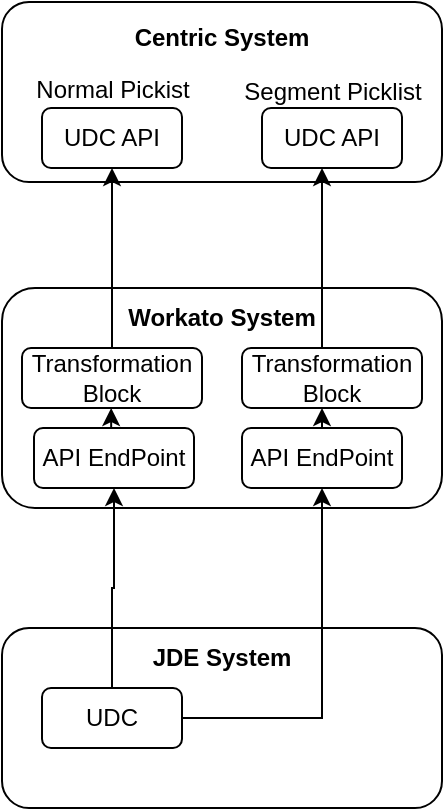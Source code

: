<mxfile version="28.1.2">
  <diagram name="Page-1" id="g40_yErfnMSdGFsgv9N8">
    <mxGraphModel dx="873" dy="463" grid="1" gridSize="10" guides="1" tooltips="1" connect="1" arrows="1" fold="1" page="1" pageScale="1" pageWidth="827" pageHeight="1169" math="0" shadow="0">
      <root>
        <mxCell id="0" />
        <mxCell id="1" parent="0" />
        <mxCell id="LAjlM9yfS_SLyYXFlA3R-94" value="" style="rounded=1;whiteSpace=wrap;html=1;" vertex="1" parent="1">
          <mxGeometry x="330" y="50" width="220" height="90" as="geometry" />
        </mxCell>
        <mxCell id="LAjlM9yfS_SLyYXFlA3R-95" value="Centric System" style="text;html=1;align=center;verticalAlign=middle;whiteSpace=wrap;rounded=0;fontStyle=1" vertex="1" parent="1">
          <mxGeometry x="390" y="53" width="100" height="30" as="geometry" />
        </mxCell>
        <mxCell id="LAjlM9yfS_SLyYXFlA3R-96" value="Normal Pickist" style="text;html=1;align=center;verticalAlign=middle;whiteSpace=wrap;rounded=0;" vertex="1" parent="1">
          <mxGeometry x="342.5" y="79" width="85" height="30" as="geometry" />
        </mxCell>
        <mxCell id="LAjlM9yfS_SLyYXFlA3R-97" value="Segment Picklist" style="text;html=1;align=center;verticalAlign=middle;whiteSpace=wrap;rounded=0;" vertex="1" parent="1">
          <mxGeometry x="444.5" y="80" width="101" height="30" as="geometry" />
        </mxCell>
        <mxCell id="LAjlM9yfS_SLyYXFlA3R-98" value="UDC API" style="rounded=1;whiteSpace=wrap;html=1;" vertex="1" parent="1">
          <mxGeometry x="350" y="103" width="70" height="30" as="geometry" />
        </mxCell>
        <mxCell id="LAjlM9yfS_SLyYXFlA3R-99" value="UDC API" style="rounded=1;whiteSpace=wrap;html=1;" vertex="1" parent="1">
          <mxGeometry x="460" y="103" width="70" height="30" as="geometry" />
        </mxCell>
        <mxCell id="LAjlM9yfS_SLyYXFlA3R-100" value="" style="rounded=1;whiteSpace=wrap;html=1;" vertex="1" parent="1">
          <mxGeometry x="330" y="193" width="220" height="110" as="geometry" />
        </mxCell>
        <mxCell id="LAjlM9yfS_SLyYXFlA3R-101" value="" style="rounded=1;whiteSpace=wrap;html=1;" vertex="1" parent="1">
          <mxGeometry x="330" y="363" width="220" height="90" as="geometry" />
        </mxCell>
        <mxCell id="LAjlM9yfS_SLyYXFlA3R-102" value="" style="edgeStyle=orthogonalEdgeStyle;rounded=0;orthogonalLoop=1;jettySize=auto;html=1;" edge="1" parent="1" source="LAjlM9yfS_SLyYXFlA3R-103" target="LAjlM9yfS_SLyYXFlA3R-98">
          <mxGeometry relative="1" as="geometry" />
        </mxCell>
        <mxCell id="LAjlM9yfS_SLyYXFlA3R-103" value="Transformation Block" style="rounded=1;whiteSpace=wrap;html=1;" vertex="1" parent="1">
          <mxGeometry x="340" y="223" width="90" height="30" as="geometry" />
        </mxCell>
        <mxCell id="LAjlM9yfS_SLyYXFlA3R-104" value="API EndPoint" style="rounded=1;whiteSpace=wrap;html=1;" vertex="1" parent="1">
          <mxGeometry x="346" y="263" width="80" height="30" as="geometry" />
        </mxCell>
        <mxCell id="LAjlM9yfS_SLyYXFlA3R-105" value="API EndPoint" style="rounded=1;whiteSpace=wrap;html=1;" vertex="1" parent="1">
          <mxGeometry x="450" y="263" width="80" height="30" as="geometry" />
        </mxCell>
        <mxCell id="LAjlM9yfS_SLyYXFlA3R-106" value="" style="edgeStyle=orthogonalEdgeStyle;rounded=0;orthogonalLoop=1;jettySize=auto;html=1;" edge="1" parent="1" source="LAjlM9yfS_SLyYXFlA3R-107" target="LAjlM9yfS_SLyYXFlA3R-104">
          <mxGeometry relative="1" as="geometry" />
        </mxCell>
        <mxCell id="LAjlM9yfS_SLyYXFlA3R-124" style="edgeStyle=orthogonalEdgeStyle;rounded=0;orthogonalLoop=1;jettySize=auto;html=1;" edge="1" parent="1" source="LAjlM9yfS_SLyYXFlA3R-107" target="LAjlM9yfS_SLyYXFlA3R-105">
          <mxGeometry relative="1" as="geometry" />
        </mxCell>
        <mxCell id="LAjlM9yfS_SLyYXFlA3R-107" value="UDC" style="rounded=1;whiteSpace=wrap;html=1;" vertex="1" parent="1">
          <mxGeometry x="350" y="393" width="70" height="30" as="geometry" />
        </mxCell>
        <mxCell id="LAjlM9yfS_SLyYXFlA3R-108" value="&lt;b&gt;Workato System&lt;/b&gt;" style="text;html=1;align=center;verticalAlign=middle;whiteSpace=wrap;rounded=0;" vertex="1" parent="1">
          <mxGeometry x="385" y="193" width="110" height="30" as="geometry" />
        </mxCell>
        <mxCell id="LAjlM9yfS_SLyYXFlA3R-109" value="" style="edgeStyle=orthogonalEdgeStyle;rounded=0;orthogonalLoop=1;jettySize=auto;html=1;" edge="1" parent="1">
          <mxGeometry relative="1" as="geometry">
            <mxPoint x="490" y="223" as="sourcePoint" />
            <mxPoint x="490" y="133" as="targetPoint" />
          </mxGeometry>
        </mxCell>
        <mxCell id="LAjlM9yfS_SLyYXFlA3R-110" value="Transformation Block" style="rounded=1;whiteSpace=wrap;html=1;" vertex="1" parent="1">
          <mxGeometry x="450" y="223" width="90" height="30" as="geometry" />
        </mxCell>
        <mxCell id="LAjlM9yfS_SLyYXFlA3R-112" value="&lt;b&gt;JDE System&lt;/b&gt;" style="text;html=1;align=center;verticalAlign=middle;whiteSpace=wrap;rounded=0;" vertex="1" parent="1">
          <mxGeometry x="400" y="363" width="80" height="30" as="geometry" />
        </mxCell>
        <mxCell id="LAjlM9yfS_SLyYXFlA3R-118" value="" style="edgeStyle=orthogonalEdgeStyle;rounded=0;orthogonalLoop=1;jettySize=auto;html=1;" edge="1" parent="1">
          <mxGeometry relative="1" as="geometry">
            <mxPoint x="384.58" y="263" as="sourcePoint" />
            <mxPoint x="384.58" y="253" as="targetPoint" />
          </mxGeometry>
        </mxCell>
        <mxCell id="LAjlM9yfS_SLyYXFlA3R-121" value="" style="edgeStyle=orthogonalEdgeStyle;rounded=0;orthogonalLoop=1;jettySize=auto;html=1;" edge="1" parent="1">
          <mxGeometry relative="1" as="geometry">
            <mxPoint x="490" y="263" as="sourcePoint" />
            <mxPoint x="490" y="253" as="targetPoint" />
          </mxGeometry>
        </mxCell>
      </root>
    </mxGraphModel>
  </diagram>
</mxfile>
